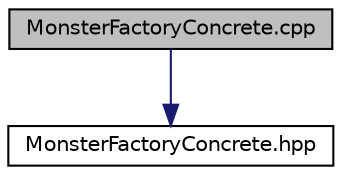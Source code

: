 digraph "MonsterFactoryConcrete.cpp"
{
  edge [fontname="Helvetica",fontsize="10",labelfontname="Helvetica",labelfontsize="10"];
  node [fontname="Helvetica",fontsize="10",shape=record];
  Node1 [label="MonsterFactoryConcrete.cpp",height=0.2,width=0.4,color="black", fillcolor="grey75", style="filled" fontcolor="black"];
  Node1 -> Node2 [color="midnightblue",fontsize="10",style="solid",fontname="Helvetica"];
  Node2 [label="MonsterFactoryConcrete.hpp",height=0.2,width=0.4,color="black", fillcolor="white", style="filled",URL="$MonsterFactoryConcrete_8hpp.html"];
}
